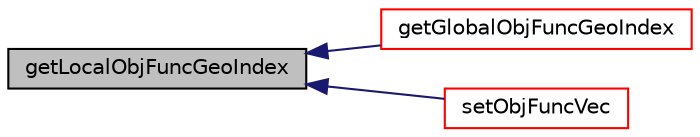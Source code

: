 digraph "getLocalObjFuncGeoIndex"
{
  bgcolor="transparent";
  edge [fontname="Helvetica",fontsize="10",labelfontname="Helvetica",labelfontsize="10"];
  node [fontname="Helvetica",fontsize="10",shape=record];
  rankdir="LR";
  Node58 [label="getLocalObjFuncGeoIndex",height=0.2,width=0.4,color="black", fillcolor="grey75", style="filled", fontcolor="black"];
  Node58 -> Node59 [dir="back",color="midnightblue",fontsize="10",style="solid",fontname="Helvetica"];
  Node59 [label="getGlobalObjFuncGeoIndex",height=0.2,width=0.4,color="red",URL="$classFoam_1_1DAJacCondFdW.html#a981d6c09a005c0db6b7d551751a0370c",tooltip="get the global index of geometry element for objective "];
  Node58 -> Node62 [dir="back",color="midnightblue",fontsize="10",style="solid",fontname="Helvetica"];
  Node62 [label="setObjFuncVec",height=0.2,width=0.4,color="red",URL="$classFoam_1_1DAJacCondFdW.html#a46b31838a7186ee8bb6fffb21d03b3ba",tooltip="assign values for the objective function vector based on the face and cell value lists ..."];
}
